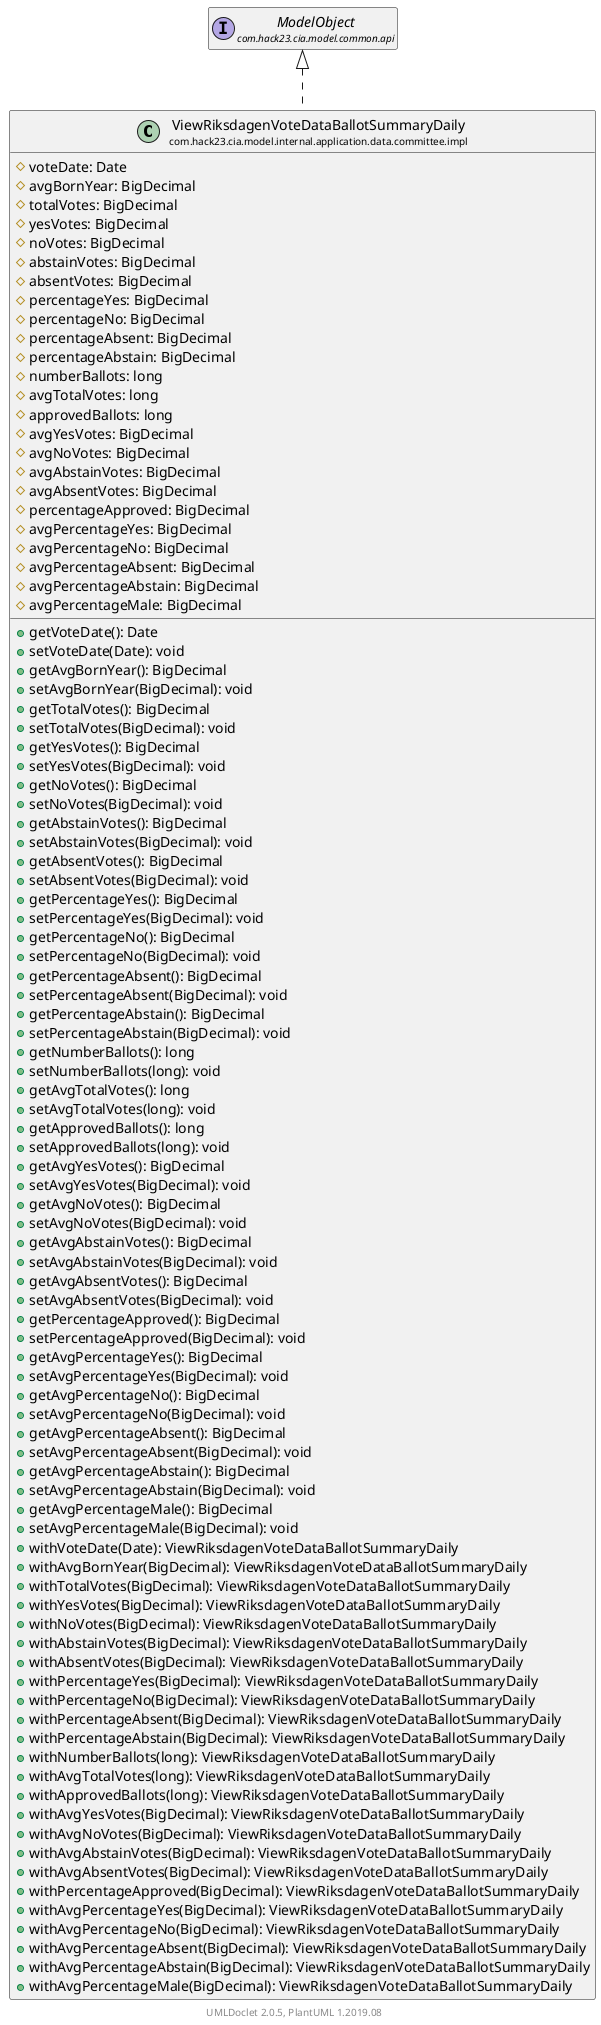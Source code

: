 @startuml
    set namespaceSeparator none
    hide empty fields
    hide empty methods

    class "<size:14>ViewRiksdagenVoteDataBallotSummaryDaily\n<size:10>com.hack23.cia.model.internal.application.data.committee.impl" as com.hack23.cia.model.internal.application.data.committee.impl.ViewRiksdagenVoteDataBallotSummaryDaily [[ViewRiksdagenVoteDataBallotSummaryDaily.html]] {
        #voteDate: Date
        #avgBornYear: BigDecimal
        #totalVotes: BigDecimal
        #yesVotes: BigDecimal
        #noVotes: BigDecimal
        #abstainVotes: BigDecimal
        #absentVotes: BigDecimal
        #percentageYes: BigDecimal
        #percentageNo: BigDecimal
        #percentageAbsent: BigDecimal
        #percentageAbstain: BigDecimal
        #numberBallots: long
        #avgTotalVotes: long
        #approvedBallots: long
        #avgYesVotes: BigDecimal
        #avgNoVotes: BigDecimal
        #avgAbstainVotes: BigDecimal
        #avgAbsentVotes: BigDecimal
        #percentageApproved: BigDecimal
        #avgPercentageYes: BigDecimal
        #avgPercentageNo: BigDecimal
        #avgPercentageAbsent: BigDecimal
        #avgPercentageAbstain: BigDecimal
        #avgPercentageMale: BigDecimal
        +getVoteDate(): Date
        +setVoteDate(Date): void
        +getAvgBornYear(): BigDecimal
        +setAvgBornYear(BigDecimal): void
        +getTotalVotes(): BigDecimal
        +setTotalVotes(BigDecimal): void
        +getYesVotes(): BigDecimal
        +setYesVotes(BigDecimal): void
        +getNoVotes(): BigDecimal
        +setNoVotes(BigDecimal): void
        +getAbstainVotes(): BigDecimal
        +setAbstainVotes(BigDecimal): void
        +getAbsentVotes(): BigDecimal
        +setAbsentVotes(BigDecimal): void
        +getPercentageYes(): BigDecimal
        +setPercentageYes(BigDecimal): void
        +getPercentageNo(): BigDecimal
        +setPercentageNo(BigDecimal): void
        +getPercentageAbsent(): BigDecimal
        +setPercentageAbsent(BigDecimal): void
        +getPercentageAbstain(): BigDecimal
        +setPercentageAbstain(BigDecimal): void
        +getNumberBallots(): long
        +setNumberBallots(long): void
        +getAvgTotalVotes(): long
        +setAvgTotalVotes(long): void
        +getApprovedBallots(): long
        +setApprovedBallots(long): void
        +getAvgYesVotes(): BigDecimal
        +setAvgYesVotes(BigDecimal): void
        +getAvgNoVotes(): BigDecimal
        +setAvgNoVotes(BigDecimal): void
        +getAvgAbstainVotes(): BigDecimal
        +setAvgAbstainVotes(BigDecimal): void
        +getAvgAbsentVotes(): BigDecimal
        +setAvgAbsentVotes(BigDecimal): void
        +getPercentageApproved(): BigDecimal
        +setPercentageApproved(BigDecimal): void
        +getAvgPercentageYes(): BigDecimal
        +setAvgPercentageYes(BigDecimal): void
        +getAvgPercentageNo(): BigDecimal
        +setAvgPercentageNo(BigDecimal): void
        +getAvgPercentageAbsent(): BigDecimal
        +setAvgPercentageAbsent(BigDecimal): void
        +getAvgPercentageAbstain(): BigDecimal
        +setAvgPercentageAbstain(BigDecimal): void
        +getAvgPercentageMale(): BigDecimal
        +setAvgPercentageMale(BigDecimal): void
        +withVoteDate(Date): ViewRiksdagenVoteDataBallotSummaryDaily
        +withAvgBornYear(BigDecimal): ViewRiksdagenVoteDataBallotSummaryDaily
        +withTotalVotes(BigDecimal): ViewRiksdagenVoteDataBallotSummaryDaily
        +withYesVotes(BigDecimal): ViewRiksdagenVoteDataBallotSummaryDaily
        +withNoVotes(BigDecimal): ViewRiksdagenVoteDataBallotSummaryDaily
        +withAbstainVotes(BigDecimal): ViewRiksdagenVoteDataBallotSummaryDaily
        +withAbsentVotes(BigDecimal): ViewRiksdagenVoteDataBallotSummaryDaily
        +withPercentageYes(BigDecimal): ViewRiksdagenVoteDataBallotSummaryDaily
        +withPercentageNo(BigDecimal): ViewRiksdagenVoteDataBallotSummaryDaily
        +withPercentageAbsent(BigDecimal): ViewRiksdagenVoteDataBallotSummaryDaily
        +withPercentageAbstain(BigDecimal): ViewRiksdagenVoteDataBallotSummaryDaily
        +withNumberBallots(long): ViewRiksdagenVoteDataBallotSummaryDaily
        +withAvgTotalVotes(long): ViewRiksdagenVoteDataBallotSummaryDaily
        +withApprovedBallots(long): ViewRiksdagenVoteDataBallotSummaryDaily
        +withAvgYesVotes(BigDecimal): ViewRiksdagenVoteDataBallotSummaryDaily
        +withAvgNoVotes(BigDecimal): ViewRiksdagenVoteDataBallotSummaryDaily
        +withAvgAbstainVotes(BigDecimal): ViewRiksdagenVoteDataBallotSummaryDaily
        +withAvgAbsentVotes(BigDecimal): ViewRiksdagenVoteDataBallotSummaryDaily
        +withPercentageApproved(BigDecimal): ViewRiksdagenVoteDataBallotSummaryDaily
        +withAvgPercentageYes(BigDecimal): ViewRiksdagenVoteDataBallotSummaryDaily
        +withAvgPercentageNo(BigDecimal): ViewRiksdagenVoteDataBallotSummaryDaily
        +withAvgPercentageAbsent(BigDecimal): ViewRiksdagenVoteDataBallotSummaryDaily
        +withAvgPercentageAbstain(BigDecimal): ViewRiksdagenVoteDataBallotSummaryDaily
        +withAvgPercentageMale(BigDecimal): ViewRiksdagenVoteDataBallotSummaryDaily
    }

    interface "<size:14>ModelObject\n<size:10>com.hack23.cia.model.common.api" as com.hack23.cia.model.common.api.ModelObject

    com.hack23.cia.model.common.api.ModelObject <|.. com.hack23.cia.model.internal.application.data.committee.impl.ViewRiksdagenVoteDataBallotSummaryDaily

    center footer UMLDoclet 2.0.5, PlantUML 1.2019.08
@enduml
